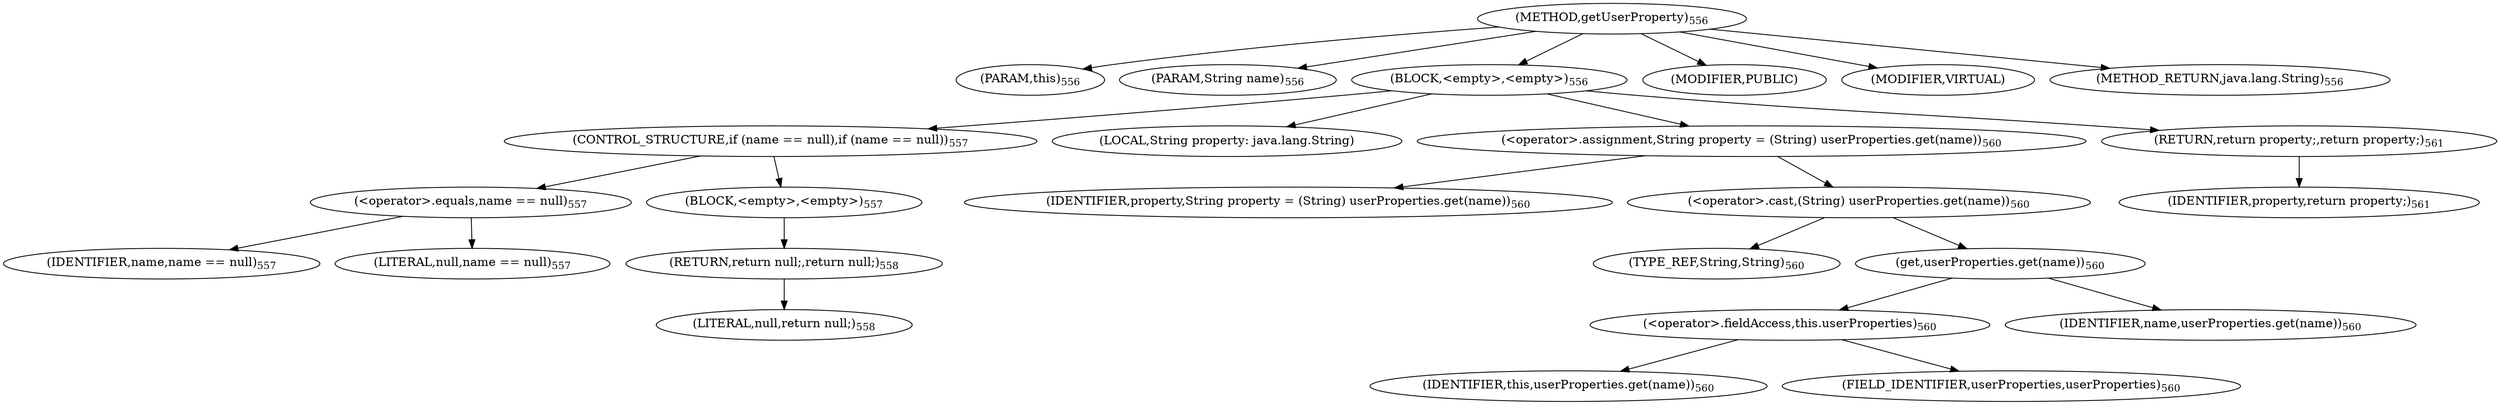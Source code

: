 digraph "getUserProperty" {  
"1036" [label = <(METHOD,getUserProperty)<SUB>556</SUB>> ]
"1037" [label = <(PARAM,this)<SUB>556</SUB>> ]
"1038" [label = <(PARAM,String name)<SUB>556</SUB>> ]
"1039" [label = <(BLOCK,&lt;empty&gt;,&lt;empty&gt;)<SUB>556</SUB>> ]
"1040" [label = <(CONTROL_STRUCTURE,if (name == null),if (name == null))<SUB>557</SUB>> ]
"1041" [label = <(&lt;operator&gt;.equals,name == null)<SUB>557</SUB>> ]
"1042" [label = <(IDENTIFIER,name,name == null)<SUB>557</SUB>> ]
"1043" [label = <(LITERAL,null,name == null)<SUB>557</SUB>> ]
"1044" [label = <(BLOCK,&lt;empty&gt;,&lt;empty&gt;)<SUB>557</SUB>> ]
"1045" [label = <(RETURN,return null;,return null;)<SUB>558</SUB>> ]
"1046" [label = <(LITERAL,null,return null;)<SUB>558</SUB>> ]
"1047" [label = <(LOCAL,String property: java.lang.String)> ]
"1048" [label = <(&lt;operator&gt;.assignment,String property = (String) userProperties.get(name))<SUB>560</SUB>> ]
"1049" [label = <(IDENTIFIER,property,String property = (String) userProperties.get(name))<SUB>560</SUB>> ]
"1050" [label = <(&lt;operator&gt;.cast,(String) userProperties.get(name))<SUB>560</SUB>> ]
"1051" [label = <(TYPE_REF,String,String)<SUB>560</SUB>> ]
"1052" [label = <(get,userProperties.get(name))<SUB>560</SUB>> ]
"1053" [label = <(&lt;operator&gt;.fieldAccess,this.userProperties)<SUB>560</SUB>> ]
"1054" [label = <(IDENTIFIER,this,userProperties.get(name))<SUB>560</SUB>> ]
"1055" [label = <(FIELD_IDENTIFIER,userProperties,userProperties)<SUB>560</SUB>> ]
"1056" [label = <(IDENTIFIER,name,userProperties.get(name))<SUB>560</SUB>> ]
"1057" [label = <(RETURN,return property;,return property;)<SUB>561</SUB>> ]
"1058" [label = <(IDENTIFIER,property,return property;)<SUB>561</SUB>> ]
"1059" [label = <(MODIFIER,PUBLIC)> ]
"1060" [label = <(MODIFIER,VIRTUAL)> ]
"1061" [label = <(METHOD_RETURN,java.lang.String)<SUB>556</SUB>> ]
  "1036" -> "1037" 
  "1036" -> "1038" 
  "1036" -> "1039" 
  "1036" -> "1059" 
  "1036" -> "1060" 
  "1036" -> "1061" 
  "1039" -> "1040" 
  "1039" -> "1047" 
  "1039" -> "1048" 
  "1039" -> "1057" 
  "1040" -> "1041" 
  "1040" -> "1044" 
  "1041" -> "1042" 
  "1041" -> "1043" 
  "1044" -> "1045" 
  "1045" -> "1046" 
  "1048" -> "1049" 
  "1048" -> "1050" 
  "1050" -> "1051" 
  "1050" -> "1052" 
  "1052" -> "1053" 
  "1052" -> "1056" 
  "1053" -> "1054" 
  "1053" -> "1055" 
  "1057" -> "1058" 
}
